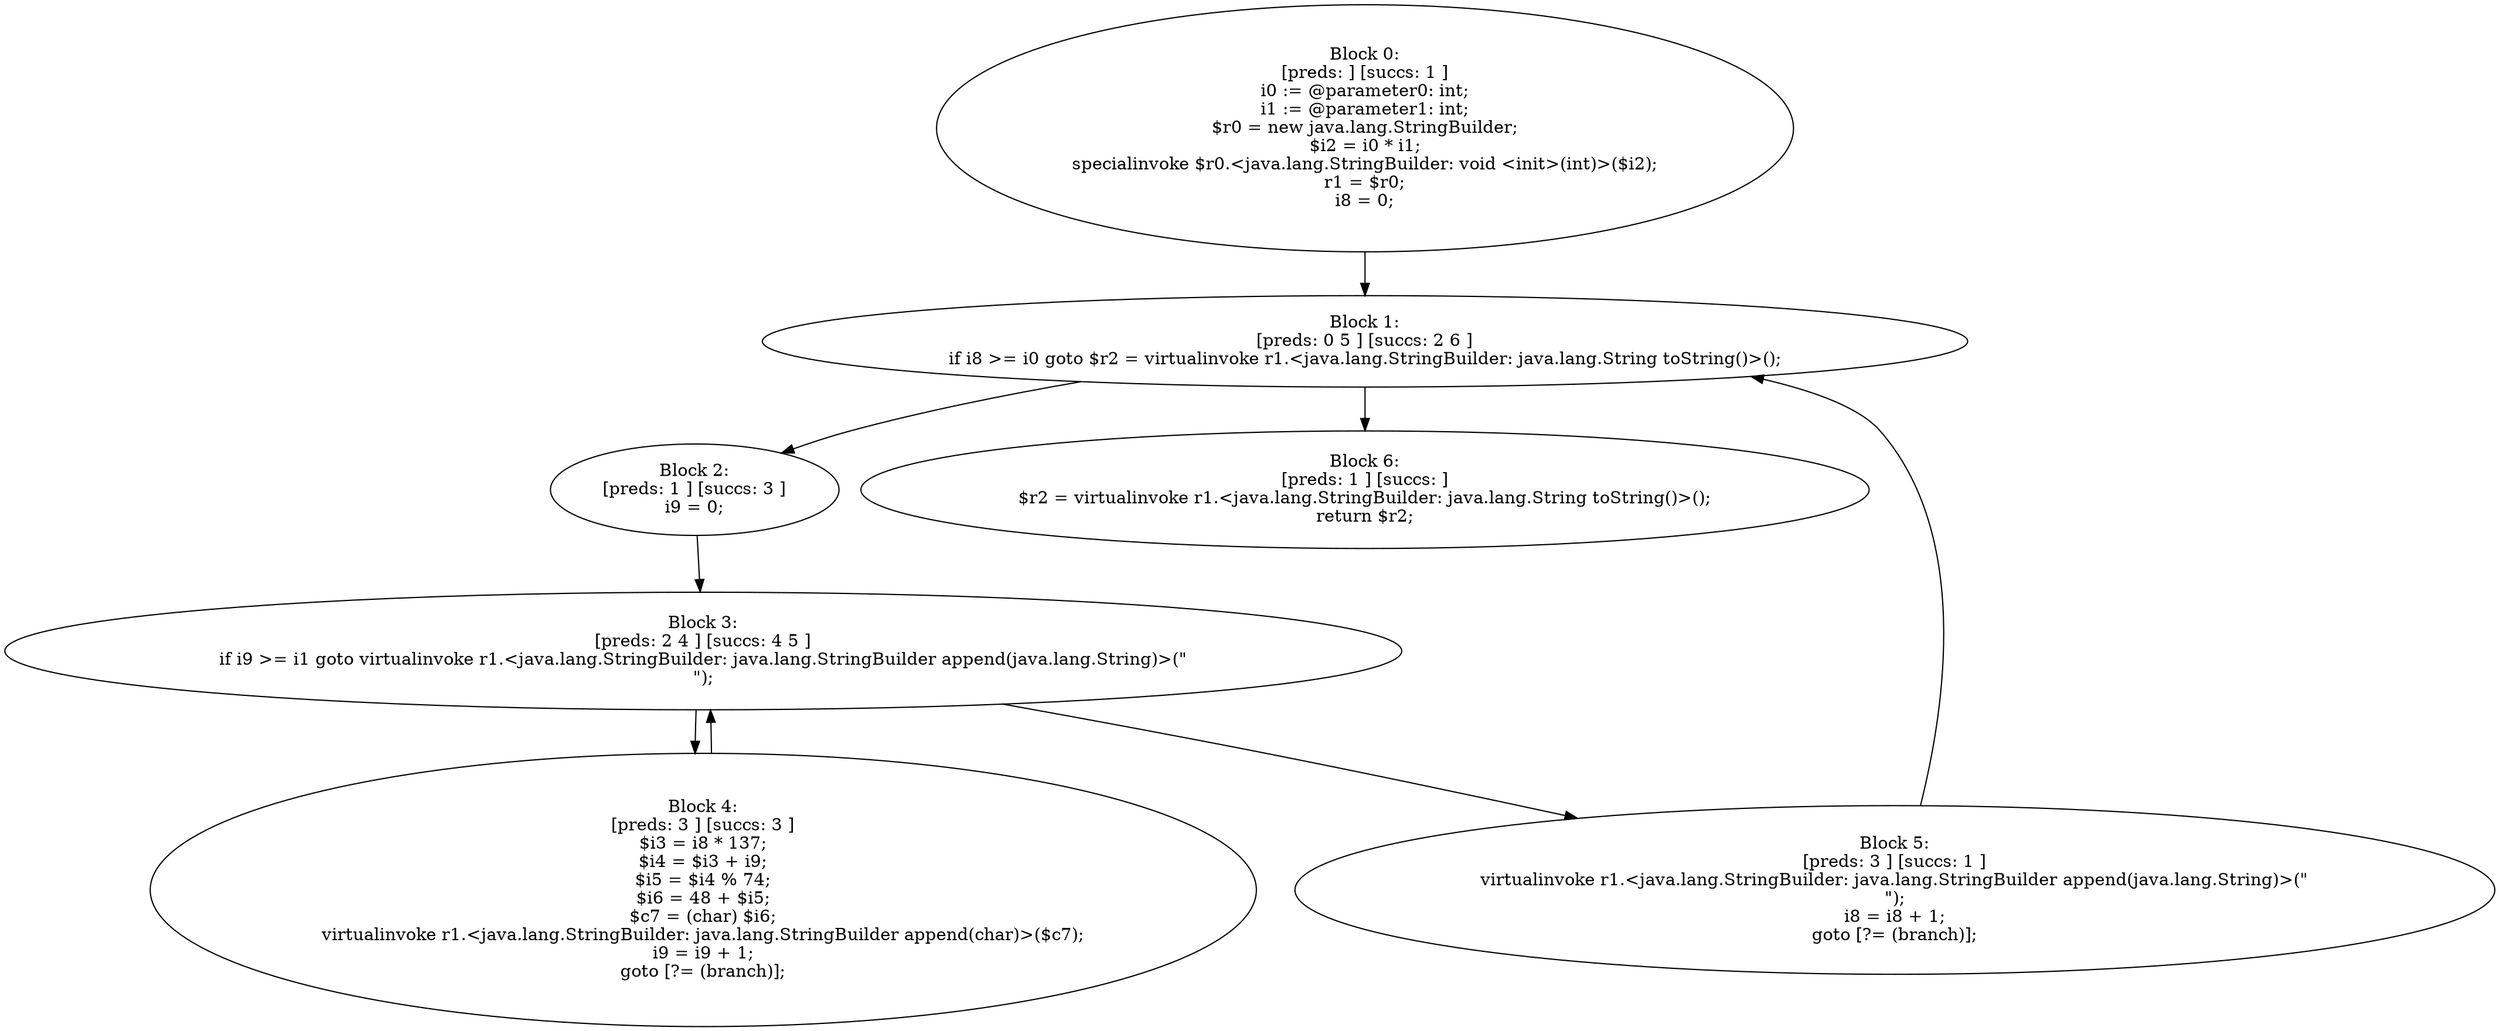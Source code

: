 digraph "unitGraph" {
    "Block 0:
[preds: ] [succs: 1 ]
i0 := @parameter0: int;
i1 := @parameter1: int;
$r0 = new java.lang.StringBuilder;
$i2 = i0 * i1;
specialinvoke $r0.<java.lang.StringBuilder: void <init>(int)>($i2);
r1 = $r0;
i8 = 0;
"
    "Block 1:
[preds: 0 5 ] [succs: 2 6 ]
if i8 >= i0 goto $r2 = virtualinvoke r1.<java.lang.StringBuilder: java.lang.String toString()>();
"
    "Block 2:
[preds: 1 ] [succs: 3 ]
i9 = 0;
"
    "Block 3:
[preds: 2 4 ] [succs: 4 5 ]
if i9 >= i1 goto virtualinvoke r1.<java.lang.StringBuilder: java.lang.StringBuilder append(java.lang.String)>(\"\n\");
"
    "Block 4:
[preds: 3 ] [succs: 3 ]
$i3 = i8 * 137;
$i4 = $i3 + i9;
$i5 = $i4 % 74;
$i6 = 48 + $i5;
$c7 = (char) $i6;
virtualinvoke r1.<java.lang.StringBuilder: java.lang.StringBuilder append(char)>($c7);
i9 = i9 + 1;
goto [?= (branch)];
"
    "Block 5:
[preds: 3 ] [succs: 1 ]
virtualinvoke r1.<java.lang.StringBuilder: java.lang.StringBuilder append(java.lang.String)>(\"\n\");
i8 = i8 + 1;
goto [?= (branch)];
"
    "Block 6:
[preds: 1 ] [succs: ]
$r2 = virtualinvoke r1.<java.lang.StringBuilder: java.lang.String toString()>();
return $r2;
"
    "Block 0:
[preds: ] [succs: 1 ]
i0 := @parameter0: int;
i1 := @parameter1: int;
$r0 = new java.lang.StringBuilder;
$i2 = i0 * i1;
specialinvoke $r0.<java.lang.StringBuilder: void <init>(int)>($i2);
r1 = $r0;
i8 = 0;
"->"Block 1:
[preds: 0 5 ] [succs: 2 6 ]
if i8 >= i0 goto $r2 = virtualinvoke r1.<java.lang.StringBuilder: java.lang.String toString()>();
";
    "Block 1:
[preds: 0 5 ] [succs: 2 6 ]
if i8 >= i0 goto $r2 = virtualinvoke r1.<java.lang.StringBuilder: java.lang.String toString()>();
"->"Block 2:
[preds: 1 ] [succs: 3 ]
i9 = 0;
";
    "Block 1:
[preds: 0 5 ] [succs: 2 6 ]
if i8 >= i0 goto $r2 = virtualinvoke r1.<java.lang.StringBuilder: java.lang.String toString()>();
"->"Block 6:
[preds: 1 ] [succs: ]
$r2 = virtualinvoke r1.<java.lang.StringBuilder: java.lang.String toString()>();
return $r2;
";
    "Block 2:
[preds: 1 ] [succs: 3 ]
i9 = 0;
"->"Block 3:
[preds: 2 4 ] [succs: 4 5 ]
if i9 >= i1 goto virtualinvoke r1.<java.lang.StringBuilder: java.lang.StringBuilder append(java.lang.String)>(\"\n\");
";
    "Block 3:
[preds: 2 4 ] [succs: 4 5 ]
if i9 >= i1 goto virtualinvoke r1.<java.lang.StringBuilder: java.lang.StringBuilder append(java.lang.String)>(\"\n\");
"->"Block 4:
[preds: 3 ] [succs: 3 ]
$i3 = i8 * 137;
$i4 = $i3 + i9;
$i5 = $i4 % 74;
$i6 = 48 + $i5;
$c7 = (char) $i6;
virtualinvoke r1.<java.lang.StringBuilder: java.lang.StringBuilder append(char)>($c7);
i9 = i9 + 1;
goto [?= (branch)];
";
    "Block 3:
[preds: 2 4 ] [succs: 4 5 ]
if i9 >= i1 goto virtualinvoke r1.<java.lang.StringBuilder: java.lang.StringBuilder append(java.lang.String)>(\"\n\");
"->"Block 5:
[preds: 3 ] [succs: 1 ]
virtualinvoke r1.<java.lang.StringBuilder: java.lang.StringBuilder append(java.lang.String)>(\"\n\");
i8 = i8 + 1;
goto [?= (branch)];
";
    "Block 4:
[preds: 3 ] [succs: 3 ]
$i3 = i8 * 137;
$i4 = $i3 + i9;
$i5 = $i4 % 74;
$i6 = 48 + $i5;
$c7 = (char) $i6;
virtualinvoke r1.<java.lang.StringBuilder: java.lang.StringBuilder append(char)>($c7);
i9 = i9 + 1;
goto [?= (branch)];
"->"Block 3:
[preds: 2 4 ] [succs: 4 5 ]
if i9 >= i1 goto virtualinvoke r1.<java.lang.StringBuilder: java.lang.StringBuilder append(java.lang.String)>(\"\n\");
";
    "Block 5:
[preds: 3 ] [succs: 1 ]
virtualinvoke r1.<java.lang.StringBuilder: java.lang.StringBuilder append(java.lang.String)>(\"\n\");
i8 = i8 + 1;
goto [?= (branch)];
"->"Block 1:
[preds: 0 5 ] [succs: 2 6 ]
if i8 >= i0 goto $r2 = virtualinvoke r1.<java.lang.StringBuilder: java.lang.String toString()>();
";
}
